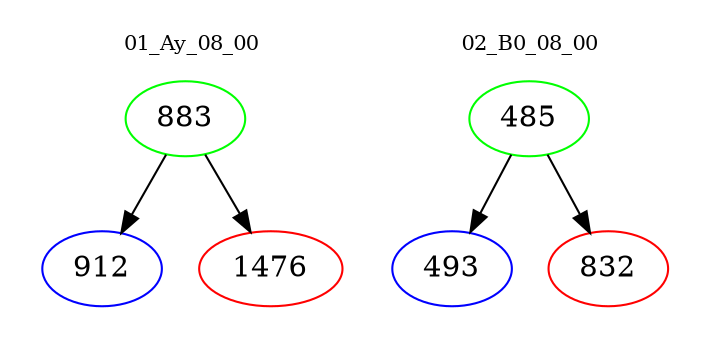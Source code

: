 digraph{
subgraph cluster_0 {
color = white
label = "01_Ay_08_00";
fontsize=10;
T0_883 [label="883", color="green"]
T0_883 -> T0_912 [color="black"]
T0_912 [label="912", color="blue"]
T0_883 -> T0_1476 [color="black"]
T0_1476 [label="1476", color="red"]
}
subgraph cluster_1 {
color = white
label = "02_B0_08_00";
fontsize=10;
T1_485 [label="485", color="green"]
T1_485 -> T1_493 [color="black"]
T1_493 [label="493", color="blue"]
T1_485 -> T1_832 [color="black"]
T1_832 [label="832", color="red"]
}
}
